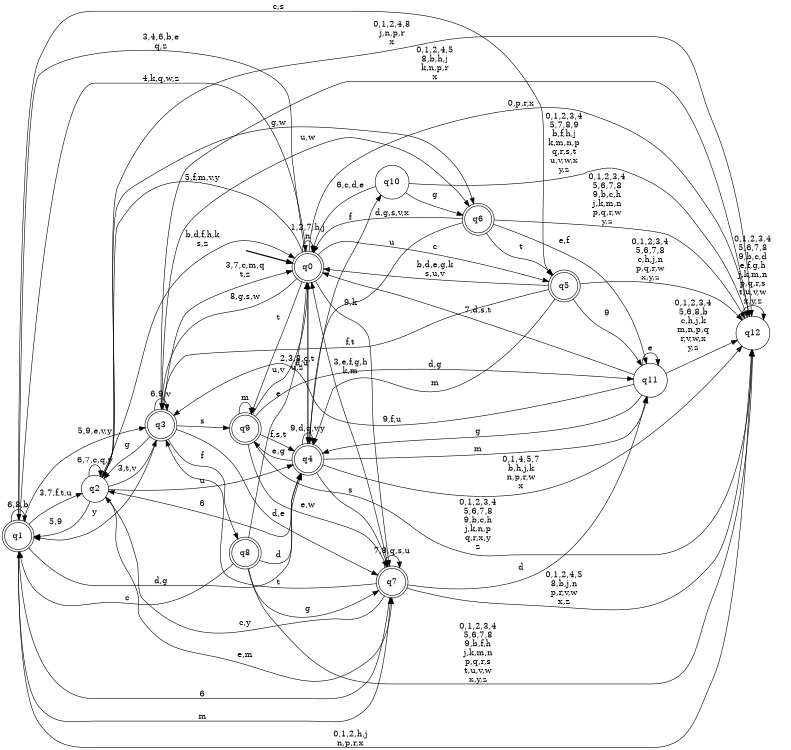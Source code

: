 digraph BlueStar {
__start0 [style = invis, shape = none, label = "", width = 0, height = 0];

rankdir=LR;
size="8,5";

s0 [style="rounded,filled", color="black", fillcolor="white" shape="doublecircle", label="q0"];
s1 [style="rounded,filled", color="black", fillcolor="white" shape="doublecircle", label="q1"];
s2 [style="filled", color="black", fillcolor="white" shape="circle", label="q2"];
s3 [style="rounded,filled", color="black", fillcolor="white" shape="doublecircle", label="q3"];
s4 [style="rounded,filled", color="black", fillcolor="white" shape="doublecircle", label="q4"];
s5 [style="rounded,filled", color="black", fillcolor="white" shape="doublecircle", label="q5"];
s6 [style="rounded,filled", color="black", fillcolor="white" shape="doublecircle", label="q6"];
s7 [style="rounded,filled", color="black", fillcolor="white" shape="doublecircle", label="q7"];
s8 [style="rounded,filled", color="black", fillcolor="white" shape="doublecircle", label="q8"];
s9 [style="rounded,filled", color="black", fillcolor="white" shape="doublecircle", label="q9"];
s10 [style="filled", color="black", fillcolor="white" shape="circle", label="q10"];
s11 [style="filled", color="black", fillcolor="white" shape="circle", label="q11"];
s12 [style="filled", color="black", fillcolor="white" shape="circle", label="q12"];
subgraph cluster_main { 
	graph [pad=".75", ranksep="0.15", nodesep="0.15"];
	 style=invis; 
	__start0 -> s0 [penwidth=2];
}
s0 -> s0 [label="1,2,7,h,j\nn"];
s0 -> s1 [label="3,4,6,b,e\nq,z"];
s0 -> s2 [label="5,f,m,v,y"];
s0 -> s3 [label="8,g,s,w"];
s0 -> s4 [label="d,u"];
s0 -> s5 [label="c"];
s0 -> s7 [label="9,k"];
s0 -> s9 [label="t"];
s0 -> s12 [label="0,p,r,x"];
s1 -> s0 [label="4,k,q,w,z"];
s1 -> s1 [label="6,8,b"];
s1 -> s2 [label="3,7,f,t,u"];
s1 -> s3 [label="5,9,e,v,y"];
s1 -> s4 [label="d,g"];
s1 -> s5 [label="c,s"];
s1 -> s7 [label="m"];
s1 -> s12 [label="0,1,2,h,j\nn,p,r,x"];
s2 -> s0 [label="b,d,f,h,k\ns,z"];
s2 -> s1 [label="5,9"];
s2 -> s2 [label="6,7,c,q,y"];
s2 -> s3 [label="3,t,v"];
s2 -> s4 [label="u"];
s2 -> s6 [label="g,w"];
s2 -> s7 [label="e,m"];
s2 -> s12 [label="0,1,2,4,8\nj,n,p,r\nx"];
s3 -> s0 [label="3,7,c,m,q\nt,z"];
s3 -> s1 [label="y"];
s3 -> s2 [label="g"];
s3 -> s3 [label="6,9,v"];
s3 -> s6 [label="u,w"];
s3 -> s7 [label="d,e"];
s3 -> s8 [label="f"];
s3 -> s9 [label="s"];
s3 -> s12 [label="0,1,2,4,5\n8,b,h,j\nk,n,p,r\nx"];
s4 -> s0 [label="2,3,8,c,t\nu,z"];
s4 -> s2 [label="6"];
s4 -> s4 [label="9,d,q,v,y"];
s4 -> s7 [label="s"];
s4 -> s9 [label="e,g"];
s4 -> s10 [label="f"];
s4 -> s11 [label="m"];
s4 -> s12 [label="0,1,4,5,7\nb,h,j,k\nn,p,r,w\nx"];
s5 -> s0 [label="b,d,e,g,k\ns,u,v"];
s5 -> s3 [label="f,t"];
s5 -> s4 [label="m"];
s5 -> s11 [label="9"];
s5 -> s12 [label="0,1,2,3,4\n5,6,7,8\nc,h,j,n\np,q,r,w\nx,y,z"];
s6 -> s0 [label="d,g,s,v,x"];
s6 -> s4 [label="u"];
s6 -> s5 [label="t"];
s6 -> s11 [label="e,f"];
s6 -> s12 [label="0,1,2,3,4\n5,6,7,8\n9,b,c,h\nj,k,m,n\np,q,r,w\ny,z"];
s7 -> s0 [label="3,e,f,g,h\nk,m"];
s7 -> s1 [label="6"];
s7 -> s2 [label="c,y"];
s7 -> s3 [label="t"];
s7 -> s7 [label="7,9,q,s,u"];
s7 -> s11 [label="d"];
s7 -> s12 [label="0,1,2,4,5\n8,b,j,n\np,r,v,w\nx,z"];
s8 -> s0 [label="e"];
s8 -> s1 [label="c"];
s8 -> s4 [label="d"];
s8 -> s7 [label="g"];
s8 -> s12 [label="0,1,2,3,4\n5,6,7,8\n9,b,f,h\nj,k,m,n\np,q,r,s\nt,u,v,w\nx,y,z"];
s9 -> s0 [label="u,v"];
s9 -> s4 [label="f,s,t"];
s9 -> s7 [label="e,w"];
s9 -> s9 [label="m"];
s9 -> s11 [label="d,g"];
s9 -> s12 [label="0,1,2,3,4\n5,6,7,8\n9,b,c,h\nj,k,n,p\nq,r,x,y\nz"];
s10 -> s0 [label="6,c,d,e"];
s10 -> s6 [label="g"];
s10 -> s12 [label="0,1,2,3,4\n5,7,8,9\nb,f,h,j\nk,m,n,p\nq,r,s,t\nu,v,w,x\ny,z"];
s11 -> s0 [label="7,d,s,t"];
s11 -> s3 [label="9,f,u"];
s11 -> s4 [label="g"];
s11 -> s11 [label="e"];
s11 -> s12 [label="0,1,2,3,4\n5,6,8,b\nc,h,j,k\nm,n,p,q\nr,v,w,x\ny,z"];
s12 -> s12 [label="0,1,2,3,4\n5,6,7,8\n9,b,c,d\ne,f,g,h\nj,k,m,n\np,q,r,s\nt,u,v,w\nx,y,z"];

}